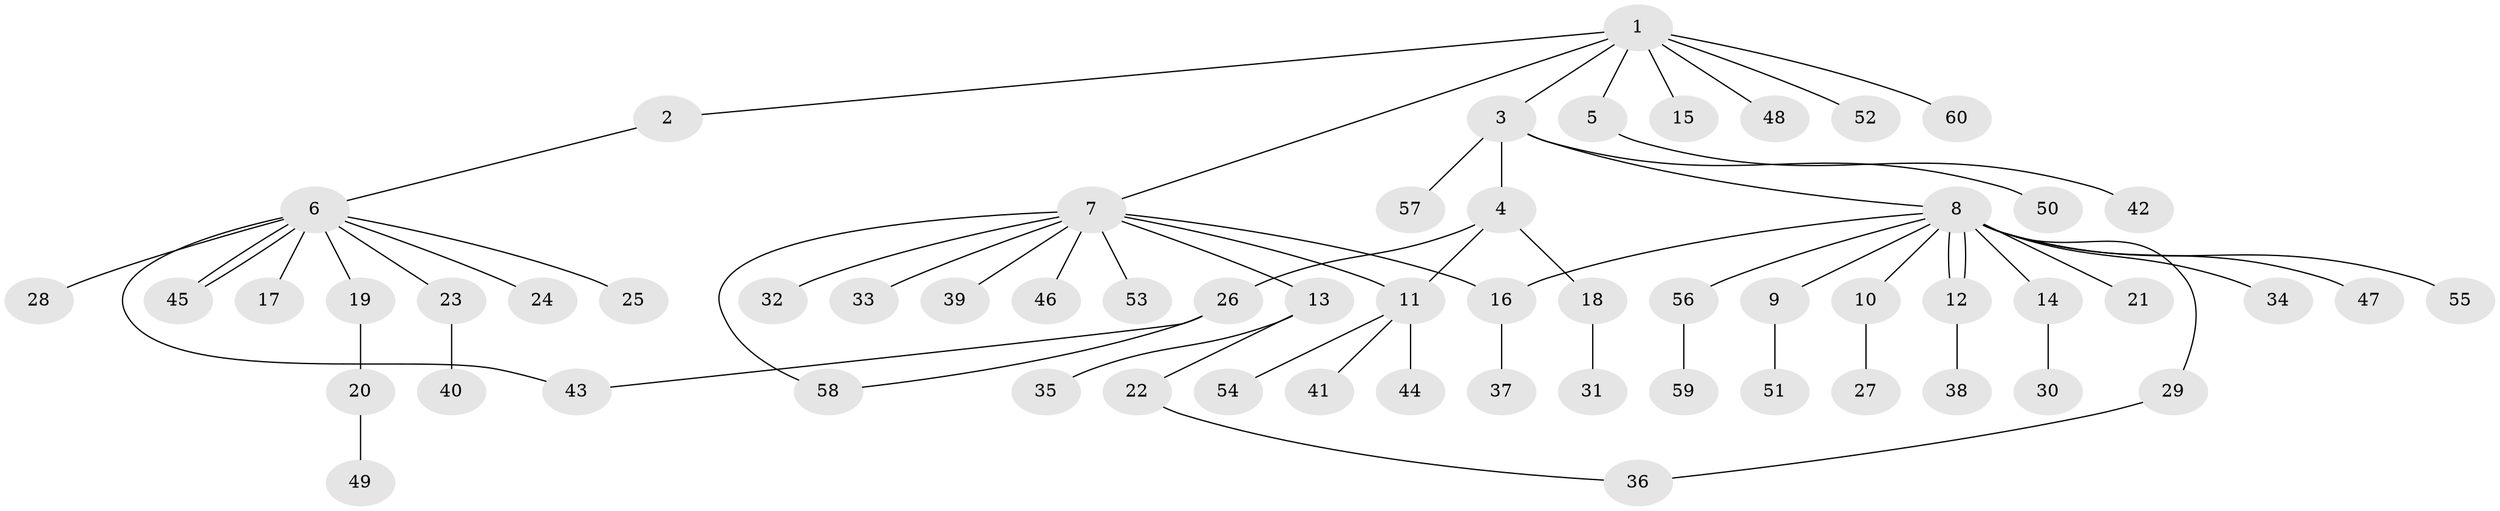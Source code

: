 // Generated by graph-tools (version 1.1) at 2025/11/02/27/25 16:11:15]
// undirected, 60 vertices, 66 edges
graph export_dot {
graph [start="1"]
  node [color=gray90,style=filled];
  1;
  2;
  3;
  4;
  5;
  6;
  7;
  8;
  9;
  10;
  11;
  12;
  13;
  14;
  15;
  16;
  17;
  18;
  19;
  20;
  21;
  22;
  23;
  24;
  25;
  26;
  27;
  28;
  29;
  30;
  31;
  32;
  33;
  34;
  35;
  36;
  37;
  38;
  39;
  40;
  41;
  42;
  43;
  44;
  45;
  46;
  47;
  48;
  49;
  50;
  51;
  52;
  53;
  54;
  55;
  56;
  57;
  58;
  59;
  60;
  1 -- 2;
  1 -- 3;
  1 -- 5;
  1 -- 7;
  1 -- 15;
  1 -- 48;
  1 -- 52;
  1 -- 60;
  2 -- 6;
  3 -- 4;
  3 -- 8;
  3 -- 50;
  3 -- 57;
  4 -- 11;
  4 -- 18;
  4 -- 26;
  5 -- 42;
  6 -- 17;
  6 -- 19;
  6 -- 23;
  6 -- 24;
  6 -- 25;
  6 -- 28;
  6 -- 43;
  6 -- 45;
  6 -- 45;
  7 -- 11;
  7 -- 13;
  7 -- 16;
  7 -- 32;
  7 -- 33;
  7 -- 39;
  7 -- 46;
  7 -- 53;
  7 -- 58;
  8 -- 9;
  8 -- 10;
  8 -- 12;
  8 -- 12;
  8 -- 14;
  8 -- 16;
  8 -- 21;
  8 -- 29;
  8 -- 34;
  8 -- 47;
  8 -- 55;
  8 -- 56;
  9 -- 51;
  10 -- 27;
  11 -- 41;
  11 -- 44;
  11 -- 54;
  12 -- 38;
  13 -- 22;
  13 -- 35;
  14 -- 30;
  16 -- 37;
  18 -- 31;
  19 -- 20;
  20 -- 49;
  22 -- 36;
  23 -- 40;
  26 -- 43;
  26 -- 58;
  29 -- 36;
  56 -- 59;
}
